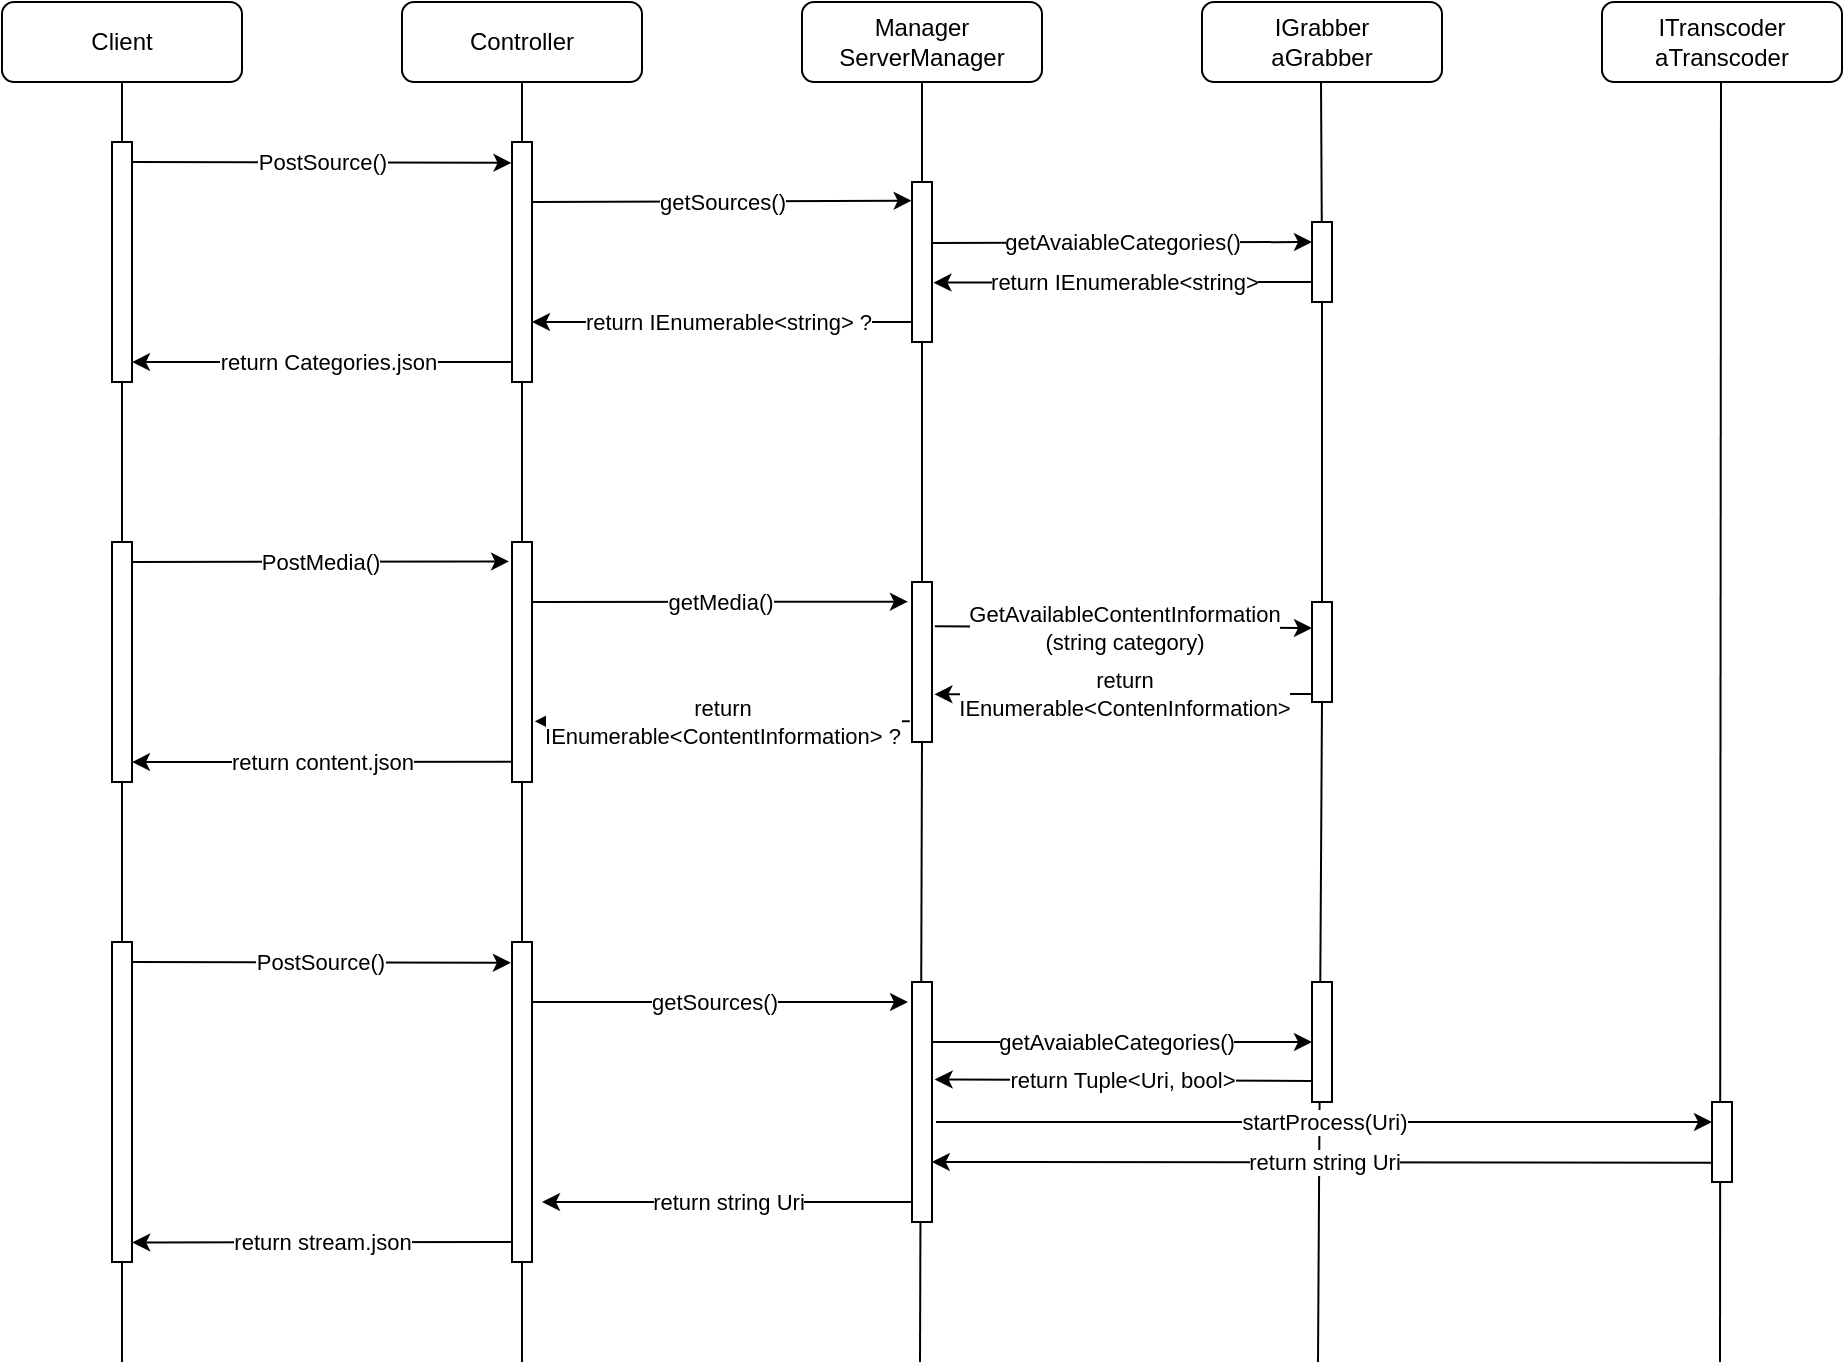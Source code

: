 <mxfile version="13.0.6" type="device"><diagram id="C5RBs43oDa-KdzZeNtuy" name="Page-1"><mxGraphModel dx="2844" dy="1482" grid="1" gridSize="10" guides="1" tooltips="1" connect="1" arrows="1" fold="1" page="1" pageScale="1" pageWidth="827" pageHeight="1169" math="0" shadow="0"><root><mxCell id="WIyWlLk6GJQsqaUBKTNV-0"/><mxCell id="WIyWlLk6GJQsqaUBKTNV-1" parent="WIyWlLk6GJQsqaUBKTNV-0"/><mxCell id="lTCoPUKDmkGOFeL6xD8x-53" value="" style="endArrow=none;html=1;entryX=0.5;entryY=1;entryDx=0;entryDy=0;" edge="1" parent="WIyWlLk6GJQsqaUBKTNV-1" target="lTCoPUKDmkGOFeL6xD8x-52"><mxGeometry width="50" height="50" relative="1" as="geometry"><mxPoint x="698" y="760" as="sourcePoint"/><mxPoint x="699.5" y="120" as="targetPoint"/></mxGeometry></mxCell><mxCell id="lTCoPUKDmkGOFeL6xD8x-51" value="" style="endArrow=none;html=1;entryX=0.5;entryY=1;entryDx=0;entryDy=0;" edge="1" parent="WIyWlLk6GJQsqaUBKTNV-1" target="lTCoPUKDmkGOFeL6xD8x-50"><mxGeometry width="50" height="50" relative="1" as="geometry"><mxPoint x="499" y="760" as="sourcePoint"/><mxPoint x="500" y="120" as="targetPoint"/></mxGeometry></mxCell><mxCell id="lTCoPUKDmkGOFeL6xD8x-46" value="" style="endArrow=none;html=1;entryX=0.5;entryY=1;entryDx=0;entryDy=0;" edge="1" parent="WIyWlLk6GJQsqaUBKTNV-1" source="lTCoPUKDmkGOFeL6xD8x-47" target="WIyWlLk6GJQsqaUBKTNV-3"><mxGeometry width="50" height="50" relative="1" as="geometry"><mxPoint x="100" y="925" as="sourcePoint"/><mxPoint x="470" y="380" as="targetPoint"/></mxGeometry></mxCell><mxCell id="lTCoPUKDmkGOFeL6xD8x-9" value="" style="endArrow=none;html=1;entryX=0.5;entryY=1;entryDx=0;entryDy=0;" edge="1" parent="WIyWlLk6GJQsqaUBKTNV-1" source="lTCoPUKDmkGOFeL6xD8x-55"><mxGeometry width="50" height="50" relative="1" as="geometry"><mxPoint x="699" y="920" as="sourcePoint"/><mxPoint x="699.5" y="120" as="targetPoint"/></mxGeometry></mxCell><mxCell id="lTCoPUKDmkGOFeL6xD8x-43" value="" style="rounded=0;whiteSpace=wrap;html=1;" vertex="1" parent="WIyWlLk6GJQsqaUBKTNV-1"><mxGeometry x="695" y="570" width="10" height="60" as="geometry"/></mxCell><mxCell id="WIyWlLk6GJQsqaUBKTNV-3" value="Client" style="rounded=1;whiteSpace=wrap;html=1;fontSize=12;glass=0;strokeWidth=1;shadow=0;" parent="WIyWlLk6GJQsqaUBKTNV-1" vertex="1"><mxGeometry x="40" y="80" width="120" height="40" as="geometry"/></mxCell><mxCell id="lTCoPUKDmkGOFeL6xD8x-1" value="" style="rounded=0;whiteSpace=wrap;html=1;" vertex="1" parent="WIyWlLk6GJQsqaUBKTNV-1"><mxGeometry x="95" y="150" width="10" height="120" as="geometry"/></mxCell><mxCell id="lTCoPUKDmkGOFeL6xD8x-2" value="&lt;div&gt;Controller&lt;/div&gt;" style="rounded=1;whiteSpace=wrap;html=1;fontSize=12;glass=0;strokeWidth=1;shadow=0;" vertex="1" parent="WIyWlLk6GJQsqaUBKTNV-1"><mxGeometry x="240" y="80" width="120" height="40" as="geometry"/></mxCell><mxCell id="lTCoPUKDmkGOFeL6xD8x-3" value="Manager&lt;br&gt;ServerManager" style="rounded=1;whiteSpace=wrap;html=1;fontSize=12;glass=0;strokeWidth=1;shadow=0;" vertex="1" parent="WIyWlLk6GJQsqaUBKTNV-1"><mxGeometry x="440" y="80" width="120" height="40" as="geometry"/></mxCell><mxCell id="lTCoPUKDmkGOFeL6xD8x-4" value="&lt;div&gt;IGrabber&lt;/div&gt;&lt;div&gt;aGrabber&lt;br&gt;&lt;/div&gt;" style="rounded=1;whiteSpace=wrap;html=1;fontSize=12;glass=0;strokeWidth=1;shadow=0;" vertex="1" parent="WIyWlLk6GJQsqaUBKTNV-1"><mxGeometry x="640" y="80" width="120" height="40" as="geometry"/></mxCell><mxCell id="lTCoPUKDmkGOFeL6xD8x-7" value="" style="endArrow=none;html=1;entryX=0.5;entryY=1;entryDx=0;entryDy=0;" edge="1" parent="WIyWlLk6GJQsqaUBKTNV-1" source="lTCoPUKDmkGOFeL6xD8x-41" target="lTCoPUKDmkGOFeL6xD8x-2"><mxGeometry width="50" height="50" relative="1" as="geometry"><mxPoint x="300" y="920" as="sourcePoint"/><mxPoint x="440" y="290" as="targetPoint"/></mxGeometry></mxCell><mxCell id="lTCoPUKDmkGOFeL6xD8x-8" value="" style="endArrow=none;html=1;entryX=0.5;entryY=1;entryDx=0;entryDy=0;" edge="1" parent="WIyWlLk6GJQsqaUBKTNV-1" source="lTCoPUKDmkGOFeL6xD8x-50"><mxGeometry width="50" height="50" relative="1" as="geometry"><mxPoint x="500" y="920" as="sourcePoint"/><mxPoint x="500" y="120" as="targetPoint"/></mxGeometry></mxCell><mxCell id="lTCoPUKDmkGOFeL6xD8x-12" value="getSources()" style="endArrow=classic;html=1;exitX=1;exitY=0.25;exitDx=0;exitDy=0;entryX=-0.019;entryY=0.117;entryDx=0;entryDy=0;entryPerimeter=0;" edge="1" parent="WIyWlLk6GJQsqaUBKTNV-1" source="lTCoPUKDmkGOFeL6xD8x-57" target="lTCoPUKDmkGOFeL6xD8x-54"><mxGeometry width="50" height="50" relative="1" as="geometry"><mxPoint x="300" y="180.04" as="sourcePoint"/><mxPoint x="500" y="180" as="targetPoint"/></mxGeometry></mxCell><mxCell id="lTCoPUKDmkGOFeL6xD8x-15" value="getAvaiableCategories()" style="endArrow=classic;html=1;exitX=1.005;exitY=0.382;exitDx=0;exitDy=0;exitPerimeter=0;" edge="1" parent="WIyWlLk6GJQsqaUBKTNV-1" source="lTCoPUKDmkGOFeL6xD8x-54"><mxGeometry width="50" height="50" relative="1" as="geometry"><mxPoint x="500" y="200.04" as="sourcePoint"/><mxPoint x="695" y="200" as="targetPoint"/></mxGeometry></mxCell><mxCell id="lTCoPUKDmkGOFeL6xD8x-16" value="return &lt;span class=&quot;pl-en&quot;&gt;IEnumerable&lt;/span&gt;&amp;lt;&lt;span class=&quot;pl-k&quot;&gt;string&lt;/span&gt;&amp;gt;" style="endArrow=classic;html=1;exitX=1;exitY=0.091;exitDx=0;exitDy=0;exitPerimeter=0;entryX=1.074;entryY=0.629;entryDx=0;entryDy=0;entryPerimeter=0;" edge="1" parent="WIyWlLk6GJQsqaUBKTNV-1" target="lTCoPUKDmkGOFeL6xD8x-54"><mxGeometry width="50" height="50" relative="1" as="geometry"><mxPoint x="695" y="220" as="sourcePoint"/><mxPoint x="500" y="220.04" as="targetPoint"/></mxGeometry></mxCell><mxCell id="lTCoPUKDmkGOFeL6xD8x-17" value="return &lt;span class=&quot;pl-en&quot;&gt;IEnumerable&lt;/span&gt;&amp;lt;&lt;span class=&quot;pl-k&quot;&gt;string&lt;/span&gt;&amp;gt; ?" style="endArrow=classic;html=1;entryX=1;entryY=0.75;entryDx=0;entryDy=0;" edge="1" parent="WIyWlLk6GJQsqaUBKTNV-1" target="lTCoPUKDmkGOFeL6xD8x-57"><mxGeometry width="50" height="50" relative="1" as="geometry"><mxPoint x="500" y="240" as="sourcePoint"/><mxPoint x="300" y="240.04" as="targetPoint"/></mxGeometry></mxCell><mxCell id="lTCoPUKDmkGOFeL6xD8x-18" value="&lt;div&gt;return Categories.json&lt;/div&gt;" style="endArrow=classic;html=1;exitX=0.5;exitY=0.917;exitDx=0;exitDy=0;exitPerimeter=0;" edge="1" parent="WIyWlLk6GJQsqaUBKTNV-1" source="lTCoPUKDmkGOFeL6xD8x-57"><mxGeometry width="50" height="50" relative="1" as="geometry"><mxPoint x="300" y="260" as="sourcePoint"/><mxPoint x="105" y="260.04" as="targetPoint"/></mxGeometry></mxCell><mxCell id="lTCoPUKDmkGOFeL6xD8x-19" value="PostSource()" style="endArrow=classic;html=1;exitX=1;exitY=0.091;exitDx=0;exitDy=0;exitPerimeter=0;entryX=-0.028;entryY=0.087;entryDx=0;entryDy=0;entryPerimeter=0;" edge="1" parent="WIyWlLk6GJQsqaUBKTNV-1" target="lTCoPUKDmkGOFeL6xD8x-57"><mxGeometry width="50" height="50" relative="1" as="geometry"><mxPoint x="105" y="160.04" as="sourcePoint"/><mxPoint x="300" y="160" as="targetPoint"/></mxGeometry></mxCell><mxCell id="lTCoPUKDmkGOFeL6xD8x-20" value="getMedia()" style="endArrow=classic;html=1;exitX=1;exitY=0.25;exitDx=0;exitDy=0;entryX=-0.205;entryY=0.123;entryDx=0;entryDy=0;entryPerimeter=0;" edge="1" parent="WIyWlLk6GJQsqaUBKTNV-1" source="lTCoPUKDmkGOFeL6xD8x-49" target="lTCoPUKDmkGOFeL6xD8x-50"><mxGeometry width="50" height="50" relative="1" as="geometry"><mxPoint x="310" y="380" as="sourcePoint"/><mxPoint x="490" y="380" as="targetPoint"/></mxGeometry></mxCell><mxCell id="lTCoPUKDmkGOFeL6xD8x-21" value="&lt;div&gt;&lt;span class=&quot;pl-en&quot;&gt;GetAvailableContentInformation&lt;/span&gt;&lt;br&gt;&lt;/div&gt;&lt;div&gt;(&lt;span class=&quot;pl-k&quot;&gt;string&lt;/span&gt; &lt;span class=&quot;pl-smi&quot;&gt;category&lt;/span&gt;)&lt;/div&gt;" style="endArrow=classic;html=1;exitX=1.144;exitY=0.277;exitDx=0;exitDy=0;exitPerimeter=0;" edge="1" parent="WIyWlLk6GJQsqaUBKTNV-1" source="lTCoPUKDmkGOFeL6xD8x-50"><mxGeometry width="50" height="50" relative="1" as="geometry"><mxPoint x="510" y="393" as="sourcePoint"/><mxPoint x="695" y="393" as="targetPoint"/></mxGeometry></mxCell><mxCell id="lTCoPUKDmkGOFeL6xD8x-22" value="&lt;div&gt;return &lt;span class=&quot;pl-en&quot;&gt;&lt;br&gt;&lt;/span&gt;&lt;/div&gt;&lt;div&gt;&lt;span class=&quot;pl-en&quot;&gt;IEnumerable&lt;/span&gt;&amp;lt;ContenInformation&amp;gt;&lt;/div&gt;" style="endArrow=classic;html=1;exitX=1;exitY=0.091;exitDx=0;exitDy=0;exitPerimeter=0;entryX=1.121;entryY=0.702;entryDx=0;entryDy=0;entryPerimeter=0;" edge="1" parent="WIyWlLk6GJQsqaUBKTNV-1" target="lTCoPUKDmkGOFeL6xD8x-50"><mxGeometry width="50" height="50" relative="1" as="geometry"><mxPoint x="695" y="426" as="sourcePoint"/><mxPoint x="510" y="426" as="targetPoint"/></mxGeometry></mxCell><mxCell id="lTCoPUKDmkGOFeL6xD8x-23" value="&lt;div&gt;return &lt;br&gt;&lt;/div&gt;&lt;div&gt;&lt;span class=&quot;pl-en&quot;&gt;IEnumerable&lt;/span&gt;&amp;lt;&lt;span class=&quot;pl-k&quot;&gt;ContentInformation&lt;/span&gt;&amp;gt; ?&lt;/div&gt;" style="endArrow=classic;html=1;entryX=1.133;entryY=0.747;entryDx=0;entryDy=0;entryPerimeter=0;exitX=-0.112;exitY=0.87;exitDx=0;exitDy=0;exitPerimeter=0;" edge="1" parent="WIyWlLk6GJQsqaUBKTNV-1" source="lTCoPUKDmkGOFeL6xD8x-50" target="lTCoPUKDmkGOFeL6xD8x-49"><mxGeometry width="50" height="50" relative="1" as="geometry"><mxPoint x="490" y="440" as="sourcePoint"/><mxPoint x="310" y="440" as="targetPoint"/></mxGeometry></mxCell><mxCell id="lTCoPUKDmkGOFeL6xD8x-24" value="&lt;div&gt;return content.json&lt;/div&gt;" style="endArrow=classic;html=1;exitX=-0.051;exitY=0.916;exitDx=0;exitDy=0;exitPerimeter=0;" edge="1" parent="WIyWlLk6GJQsqaUBKTNV-1" source="lTCoPUKDmkGOFeL6xD8x-49"><mxGeometry width="50" height="50" relative="1" as="geometry"><mxPoint x="290" y="460" as="sourcePoint"/><mxPoint x="105" y="460.04" as="targetPoint"/></mxGeometry></mxCell><mxCell id="lTCoPUKDmkGOFeL6xD8x-25" value="PostMedia()" style="endArrow=classic;html=1;exitX=1;exitY=0.091;exitDx=0;exitDy=0;exitPerimeter=0;entryX=-0.149;entryY=0.081;entryDx=0;entryDy=0;entryPerimeter=0;" edge="1" parent="WIyWlLk6GJQsqaUBKTNV-1" target="lTCoPUKDmkGOFeL6xD8x-49"><mxGeometry width="50" height="50" relative="1" as="geometry"><mxPoint x="105" y="360.04" as="sourcePoint"/><mxPoint x="290" y="360" as="targetPoint"/></mxGeometry></mxCell><mxCell id="lTCoPUKDmkGOFeL6xD8x-26" value="getSources()" style="endArrow=classic;html=1;exitX=1;exitY=0.091;exitDx=0;exitDy=0;exitPerimeter=0;" edge="1" parent="WIyWlLk6GJQsqaUBKTNV-1"><mxGeometry width="50" height="50" relative="1" as="geometry"><mxPoint x="300" y="580.04" as="sourcePoint"/><mxPoint x="493" y="580" as="targetPoint"/></mxGeometry></mxCell><mxCell id="lTCoPUKDmkGOFeL6xD8x-27" value="getAvaiableCategories()" style="endArrow=classic;html=1;exitX=1;exitY=0.091;exitDx=0;exitDy=0;exitPerimeter=0;" edge="1" parent="WIyWlLk6GJQsqaUBKTNV-1"><mxGeometry width="50" height="50" relative="1" as="geometry"><mxPoint x="500" y="600.04" as="sourcePoint"/><mxPoint x="695" y="600" as="targetPoint"/></mxGeometry></mxCell><mxCell id="lTCoPUKDmkGOFeL6xD8x-28" value="PostSource()" style="endArrow=classic;html=1;exitX=1;exitY=0.091;exitDx=0;exitDy=0;exitPerimeter=0;entryX=-0.057;entryY=0.065;entryDx=0;entryDy=0;entryPerimeter=0;" edge="1" parent="WIyWlLk6GJQsqaUBKTNV-1" target="lTCoPUKDmkGOFeL6xD8x-41"><mxGeometry width="50" height="50" relative="1" as="geometry"><mxPoint x="105" y="560.04" as="sourcePoint"/><mxPoint x="300" y="560" as="targetPoint"/></mxGeometry></mxCell><mxCell id="lTCoPUKDmkGOFeL6xD8x-29" value="return &lt;span class=&quot;pl-en&quot;&gt;Tuple&lt;/span&gt;&amp;lt;&lt;span class=&quot;pl-en&quot;&gt;Uri&lt;/span&gt;, &lt;span class=&quot;pl-k&quot;&gt;bool&lt;/span&gt;&amp;gt;" style="endArrow=classic;html=1;exitX=-0.013;exitY=0.825;exitDx=0;exitDy=0;exitPerimeter=0;entryX=1.133;entryY=0.406;entryDx=0;entryDy=0;entryPerimeter=0;" edge="1" parent="WIyWlLk6GJQsqaUBKTNV-1" source="lTCoPUKDmkGOFeL6xD8x-43" target="lTCoPUKDmkGOFeL6xD8x-35"><mxGeometry width="50" height="50" relative="1" as="geometry"><mxPoint x="695" y="640" as="sourcePoint"/><mxPoint x="520" y="640" as="targetPoint"/></mxGeometry></mxCell><mxCell id="lTCoPUKDmkGOFeL6xD8x-33" value="&lt;div&gt;ITranscoder&lt;/div&gt;&lt;div&gt;aTranscoder&lt;br&gt;&lt;/div&gt;" style="rounded=1;whiteSpace=wrap;html=1;fontSize=12;glass=0;strokeWidth=1;shadow=0;" vertex="1" parent="WIyWlLk6GJQsqaUBKTNV-1"><mxGeometry x="840" y="80" width="120" height="40" as="geometry"/></mxCell><mxCell id="lTCoPUKDmkGOFeL6xD8x-34" value="" style="endArrow=none;html=1;entryX=0.5;entryY=1;entryDx=0;entryDy=0;" edge="1" parent="WIyWlLk6GJQsqaUBKTNV-1"><mxGeometry width="50" height="50" relative="1" as="geometry"><mxPoint x="899" y="760" as="sourcePoint"/><mxPoint x="899.5" y="120" as="targetPoint"/></mxGeometry></mxCell><mxCell id="lTCoPUKDmkGOFeL6xD8x-35" value="" style="rounded=0;whiteSpace=wrap;html=1;" vertex="1" parent="WIyWlLk6GJQsqaUBKTNV-1"><mxGeometry x="495" y="570" width="10" height="120" as="geometry"/></mxCell><mxCell id="lTCoPUKDmkGOFeL6xD8x-37" value="startProcess(Uri)" style="endArrow=classic;html=1;entryX=0;entryY=0.25;entryDx=0;entryDy=0;" edge="1" parent="WIyWlLk6GJQsqaUBKTNV-1" target="lTCoPUKDmkGOFeL6xD8x-44"><mxGeometry width="50" height="50" relative="1" as="geometry"><mxPoint x="507" y="640" as="sourcePoint"/><mxPoint x="896.1" y="659.36" as="targetPoint"/></mxGeometry></mxCell><mxCell id="lTCoPUKDmkGOFeL6xD8x-38" value="return string Uri" style="endArrow=classic;html=1;exitX=0.12;exitY=0.88;exitDx=0;exitDy=0;exitPerimeter=0;" edge="1" parent="WIyWlLk6GJQsqaUBKTNV-1"><mxGeometry width="50" height="50" relative="1" as="geometry"><mxPoint x="896.2" y="660.4" as="sourcePoint"/><mxPoint x="504.9" y="660.0" as="targetPoint"/></mxGeometry></mxCell><mxCell id="lTCoPUKDmkGOFeL6xD8x-39" value="return &lt;span class=&quot;pl-en&quot;&gt;string Uri&lt;/span&gt;&lt;span class=&quot;pl-en&quot;&gt;&lt;/span&gt;&lt;span class=&quot;pl-k&quot;&gt;&lt;/span&gt;" style="endArrow=classic;html=1;exitX=1;exitY=0.091;exitDx=0;exitDy=0;exitPerimeter=0;" edge="1" parent="WIyWlLk6GJQsqaUBKTNV-1"><mxGeometry width="50" height="50" relative="1" as="geometry"><mxPoint x="495" y="680" as="sourcePoint"/><mxPoint x="310" y="680" as="targetPoint"/></mxGeometry></mxCell><mxCell id="lTCoPUKDmkGOFeL6xD8x-40" value="return stream.json" style="endArrow=classic;html=1;exitX=1;exitY=0.091;exitDx=0;exitDy=0;exitPerimeter=0;entryX=1.011;entryY=0.939;entryDx=0;entryDy=0;entryPerimeter=0;" edge="1" parent="WIyWlLk6GJQsqaUBKTNV-1" target="lTCoPUKDmkGOFeL6xD8x-58"><mxGeometry width="50" height="50" relative="1" as="geometry"><mxPoint x="295" y="700" as="sourcePoint"/><mxPoint x="110" y="700" as="targetPoint"/></mxGeometry></mxCell><mxCell id="lTCoPUKDmkGOFeL6xD8x-41" value="" style="rounded=0;whiteSpace=wrap;html=1;" vertex="1" parent="WIyWlLk6GJQsqaUBKTNV-1"><mxGeometry x="295" y="550" width="10" height="160" as="geometry"/></mxCell><mxCell id="lTCoPUKDmkGOFeL6xD8x-42" value="" style="endArrow=none;html=1;entryX=0.5;entryY=1;entryDx=0;entryDy=0;" edge="1" parent="WIyWlLk6GJQsqaUBKTNV-1" target="lTCoPUKDmkGOFeL6xD8x-41"><mxGeometry width="50" height="50" relative="1" as="geometry"><mxPoint x="300" y="760" as="sourcePoint"/><mxPoint x="300" y="120" as="targetPoint"/></mxGeometry></mxCell><mxCell id="lTCoPUKDmkGOFeL6xD8x-44" value="" style="rounded=0;whiteSpace=wrap;html=1;" vertex="1" parent="WIyWlLk6GJQsqaUBKTNV-1"><mxGeometry x="895" y="630" width="10" height="40" as="geometry"/></mxCell><mxCell id="lTCoPUKDmkGOFeL6xD8x-47" value="" style="rounded=0;whiteSpace=wrap;html=1;" vertex="1" parent="WIyWlLk6GJQsqaUBKTNV-1"><mxGeometry x="95" y="350" width="10" height="120" as="geometry"/></mxCell><mxCell id="lTCoPUKDmkGOFeL6xD8x-48" value="" style="endArrow=none;html=1;entryX=0.5;entryY=1;entryDx=0;entryDy=0;" edge="1" parent="WIyWlLk6GJQsqaUBKTNV-1" source="lTCoPUKDmkGOFeL6xD8x-58" target="lTCoPUKDmkGOFeL6xD8x-47"><mxGeometry width="50" height="50" relative="1" as="geometry"><mxPoint x="100" y="925" as="sourcePoint"/><mxPoint x="100" y="120" as="targetPoint"/></mxGeometry></mxCell><mxCell id="lTCoPUKDmkGOFeL6xD8x-49" value="" style="rounded=0;whiteSpace=wrap;html=1;" vertex="1" parent="WIyWlLk6GJQsqaUBKTNV-1"><mxGeometry x="295" y="350" width="10" height="120" as="geometry"/></mxCell><mxCell id="lTCoPUKDmkGOFeL6xD8x-50" value="" style="rounded=0;whiteSpace=wrap;html=1;" vertex="1" parent="WIyWlLk6GJQsqaUBKTNV-1"><mxGeometry x="495" y="370" width="10" height="80" as="geometry"/></mxCell><mxCell id="lTCoPUKDmkGOFeL6xD8x-52" value="" style="rounded=0;whiteSpace=wrap;html=1;" vertex="1" parent="WIyWlLk6GJQsqaUBKTNV-1"><mxGeometry x="695" y="380" width="10" height="50" as="geometry"/></mxCell><mxCell id="lTCoPUKDmkGOFeL6xD8x-54" value="" style="rounded=0;whiteSpace=wrap;html=1;" vertex="1" parent="WIyWlLk6GJQsqaUBKTNV-1"><mxGeometry x="495" y="170" width="10" height="80" as="geometry"/></mxCell><mxCell id="lTCoPUKDmkGOFeL6xD8x-55" value="" style="rounded=0;whiteSpace=wrap;html=1;" vertex="1" parent="WIyWlLk6GJQsqaUBKTNV-1"><mxGeometry x="695" y="190" width="10" height="40" as="geometry"/></mxCell><mxCell id="lTCoPUKDmkGOFeL6xD8x-56" value="" style="endArrow=none;html=1;entryX=0.5;entryY=1;entryDx=0;entryDy=0;" edge="1" parent="WIyWlLk6GJQsqaUBKTNV-1" source="lTCoPUKDmkGOFeL6xD8x-52" target="lTCoPUKDmkGOFeL6xD8x-55"><mxGeometry width="50" height="50" relative="1" as="geometry"><mxPoint x="699.956" y="380" as="sourcePoint"/><mxPoint x="699.5" y="120" as="targetPoint"/></mxGeometry></mxCell><mxCell id="lTCoPUKDmkGOFeL6xD8x-57" value="" style="rounded=0;whiteSpace=wrap;html=1;" vertex="1" parent="WIyWlLk6GJQsqaUBKTNV-1"><mxGeometry x="295" y="150" width="10" height="120" as="geometry"/></mxCell><mxCell id="lTCoPUKDmkGOFeL6xD8x-58" value="" style="rounded=0;whiteSpace=wrap;html=1;" vertex="1" parent="WIyWlLk6GJQsqaUBKTNV-1"><mxGeometry x="95" y="550" width="10" height="160" as="geometry"/></mxCell><mxCell id="lTCoPUKDmkGOFeL6xD8x-59" value="" style="endArrow=none;html=1;entryX=0.5;entryY=1;entryDx=0;entryDy=0;" edge="1" parent="WIyWlLk6GJQsqaUBKTNV-1" target="lTCoPUKDmkGOFeL6xD8x-58"><mxGeometry width="50" height="50" relative="1" as="geometry"><mxPoint x="100" y="760" as="sourcePoint"/><mxPoint x="100" y="470" as="targetPoint"/></mxGeometry></mxCell></root></mxGraphModel></diagram></mxfile>
